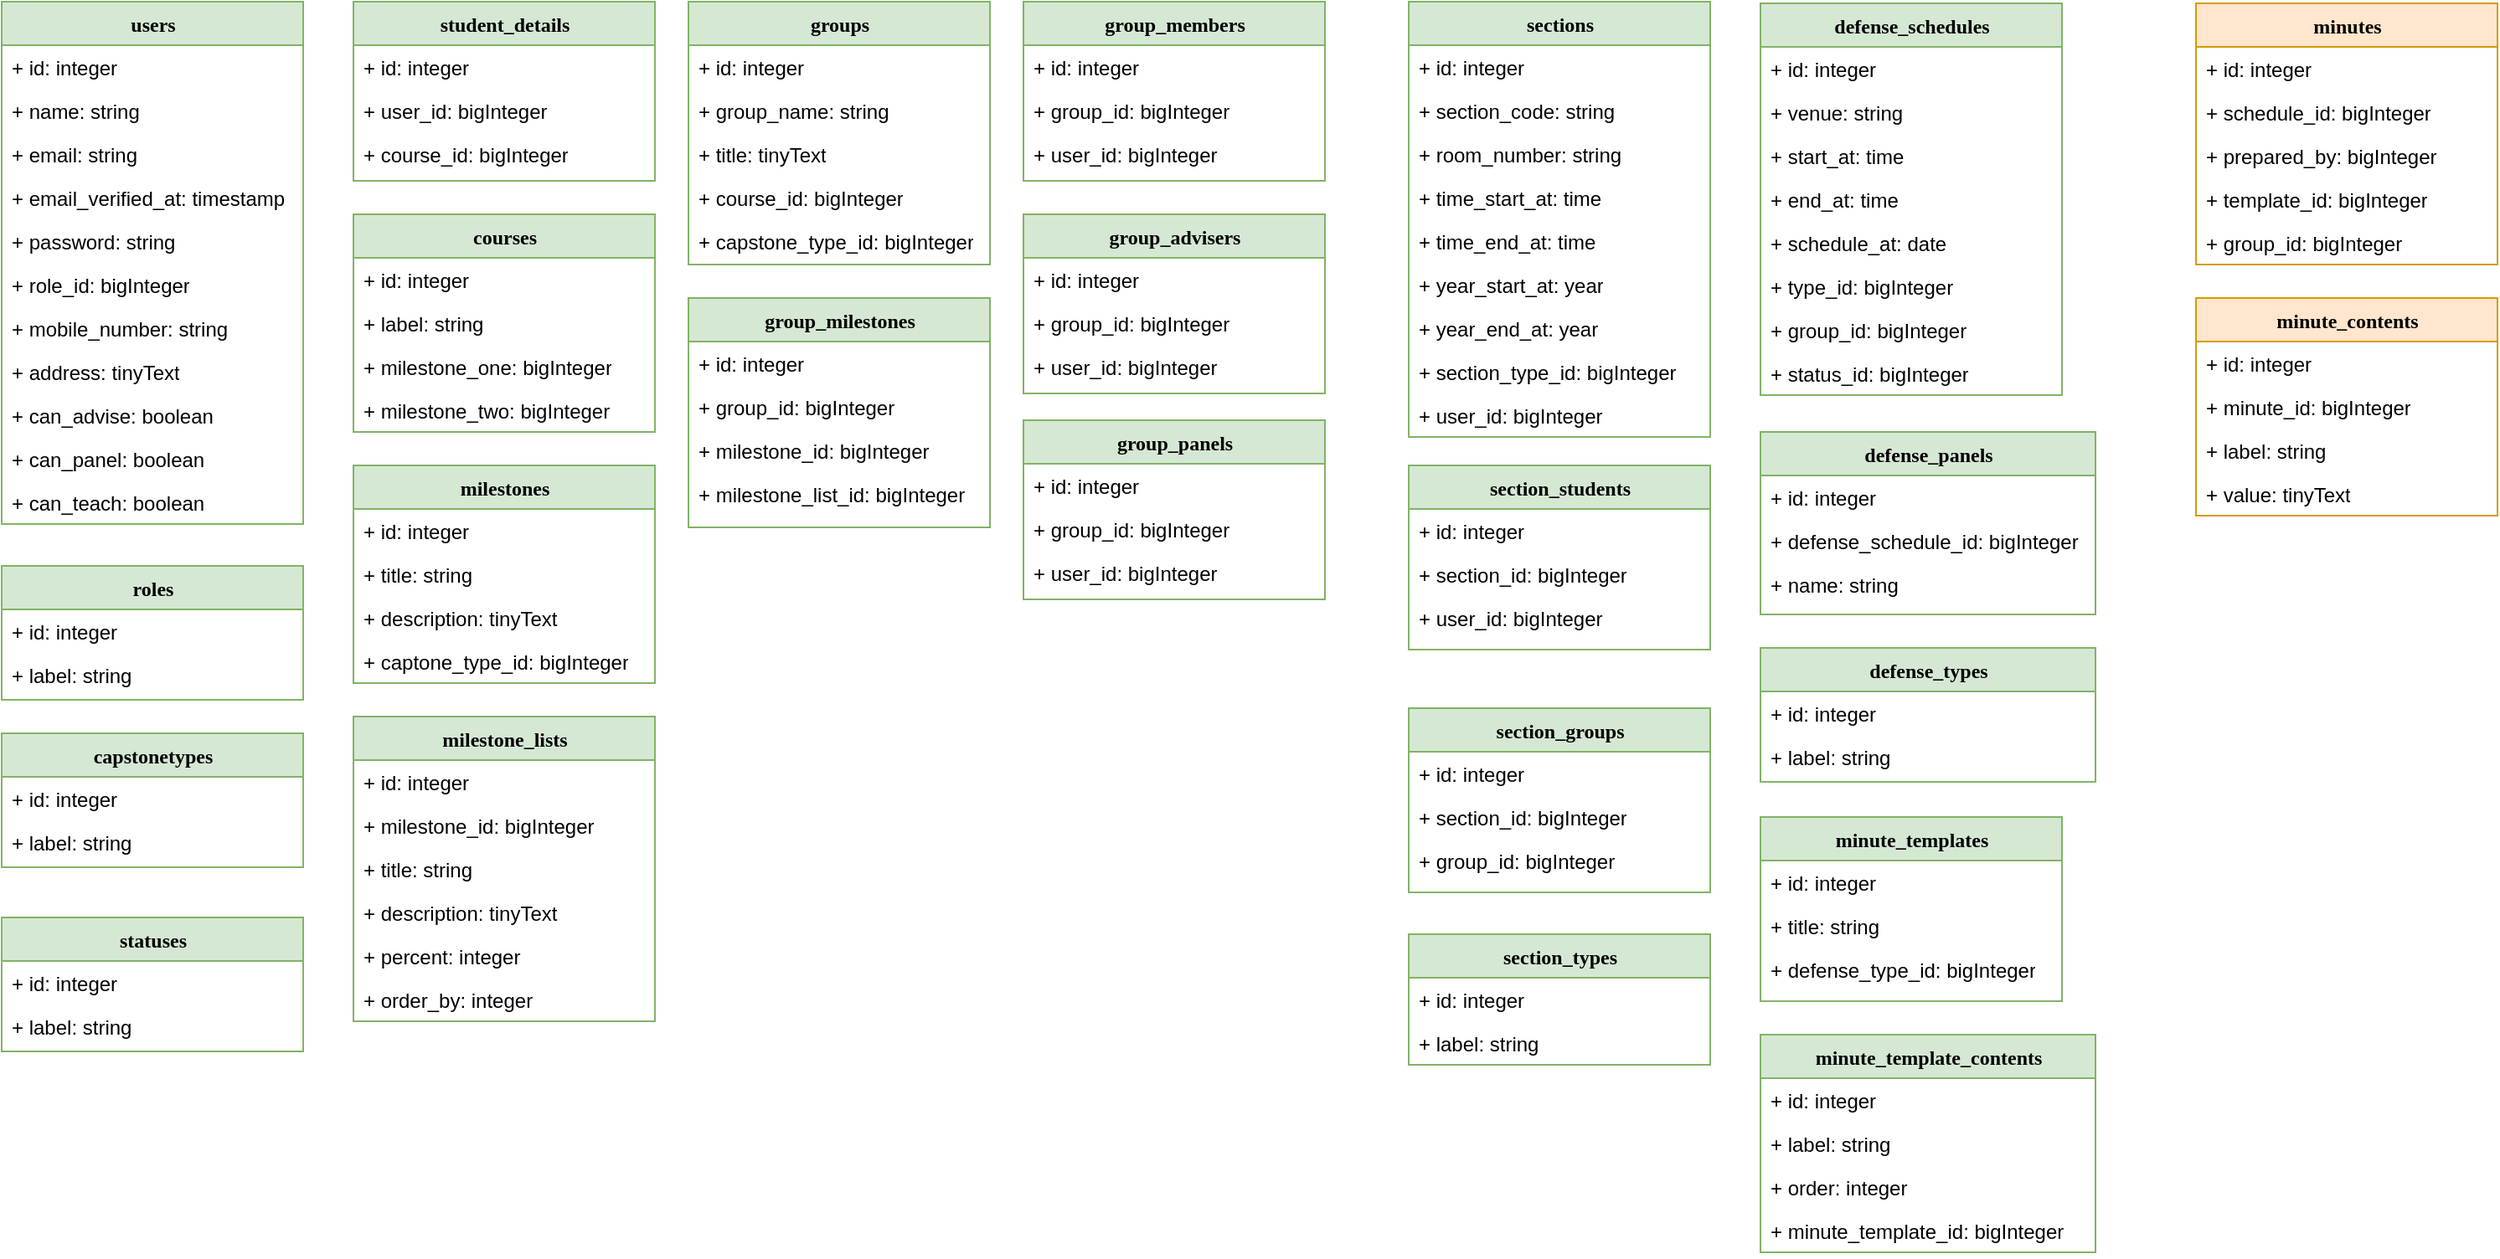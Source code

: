 <mxfile version="13.9.9" type="device"><diagram name="Page-1" id="9f46799a-70d6-7492-0946-bef42562c5a5"><mxGraphModel dx="443" dy="672" grid="1" gridSize="10" guides="1" tooltips="1" connect="1" arrows="1" fold="1" page="1" pageScale="1" pageWidth="1100" pageHeight="850" background="#ffffff" math="0" shadow="0"><root><mxCell id="0"/><mxCell id="1" parent="0"/><mxCell id="78961159f06e98e8-17" value="users" style="swimlane;html=1;fontStyle=1;align=center;verticalAlign=top;childLayout=stackLayout;horizontal=1;startSize=26;horizontalStack=0;resizeParent=1;resizeLast=0;collapsible=1;marginBottom=0;swimlaneFillColor=#ffffff;rounded=0;shadow=0;comic=0;labelBackgroundColor=none;strokeWidth=1;fillColor=#d5e8d4;fontFamily=Verdana;fontSize=12;strokeColor=#82b366;" parent="1" vertex="1"><mxGeometry x="110" y="83" width="180" height="312" as="geometry"/></mxCell><mxCell id="78961159f06e98e8-21" value="+ id: integer" style="text;html=1;strokeColor=none;fillColor=none;align=left;verticalAlign=top;spacingLeft=4;spacingRight=4;whiteSpace=wrap;overflow=hidden;rotatable=0;points=[[0,0.5],[1,0.5]];portConstraint=eastwest;" parent="78961159f06e98e8-17" vertex="1"><mxGeometry y="26" width="180" height="26" as="geometry"/></mxCell><mxCell id="78961159f06e98e8-23" value="+ name: string" style="text;html=1;strokeColor=none;fillColor=none;align=left;verticalAlign=top;spacingLeft=4;spacingRight=4;whiteSpace=wrap;overflow=hidden;rotatable=0;points=[[0,0.5],[1,0.5]];portConstraint=eastwest;" parent="78961159f06e98e8-17" vertex="1"><mxGeometry y="52" width="180" height="26" as="geometry"/></mxCell><mxCell id="78961159f06e98e8-25" value="+ email: string" style="text;html=1;strokeColor=none;fillColor=none;align=left;verticalAlign=top;spacingLeft=4;spacingRight=4;whiteSpace=wrap;overflow=hidden;rotatable=0;points=[[0,0.5],[1,0.5]];portConstraint=eastwest;" parent="78961159f06e98e8-17" vertex="1"><mxGeometry y="78" width="180" height="26" as="geometry"/></mxCell><mxCell id="78961159f06e98e8-26" value="+ email_verified_at: timestamp" style="text;html=1;strokeColor=none;fillColor=none;align=left;verticalAlign=top;spacingLeft=4;spacingRight=4;whiteSpace=wrap;overflow=hidden;rotatable=0;points=[[0,0.5],[1,0.5]];portConstraint=eastwest;" parent="78961159f06e98e8-17" vertex="1"><mxGeometry y="104" width="180" height="26" as="geometry"/></mxCell><mxCell id="78961159f06e98e8-24" value="+ password: string" style="text;html=1;strokeColor=none;fillColor=none;align=left;verticalAlign=top;spacingLeft=4;spacingRight=4;whiteSpace=wrap;overflow=hidden;rotatable=0;points=[[0,0.5],[1,0.5]];portConstraint=eastwest;" parent="78961159f06e98e8-17" vertex="1"><mxGeometry y="130" width="180" height="26" as="geometry"/></mxCell><mxCell id="rRoZWVBHgznnfZUeibbi-2" value="+ role_id: bigInteger" style="text;html=1;strokeColor=none;fillColor=none;align=left;verticalAlign=top;spacingLeft=4;spacingRight=4;whiteSpace=wrap;overflow=hidden;rotatable=0;points=[[0,0.5],[1,0.5]];portConstraint=eastwest;" parent="78961159f06e98e8-17" vertex="1"><mxGeometry y="156" width="180" height="26" as="geometry"/></mxCell><mxCell id="mozkdcKhJREuQSXOblhR-1" value="+ mobile_number: string" style="text;html=1;strokeColor=none;fillColor=none;align=left;verticalAlign=top;spacingLeft=4;spacingRight=4;whiteSpace=wrap;overflow=hidden;rotatable=0;points=[[0,0.5],[1,0.5]];portConstraint=eastwest;" parent="78961159f06e98e8-17" vertex="1"><mxGeometry y="182" width="180" height="26" as="geometry"/></mxCell><mxCell id="mozkdcKhJREuQSXOblhR-2" value="+ address: tinyText" style="text;html=1;strokeColor=none;fillColor=none;align=left;verticalAlign=top;spacingLeft=4;spacingRight=4;whiteSpace=wrap;overflow=hidden;rotatable=0;points=[[0,0.5],[1,0.5]];portConstraint=eastwest;" parent="78961159f06e98e8-17" vertex="1"><mxGeometry y="208" width="180" height="26" as="geometry"/></mxCell><mxCell id="q8hNRhsZHUiEDs7zpcBR-1" value="+ can_advise: boolean" style="text;html=1;strokeColor=none;fillColor=none;align=left;verticalAlign=top;spacingLeft=4;spacingRight=4;whiteSpace=wrap;overflow=hidden;rotatable=0;points=[[0,0.5],[1,0.5]];portConstraint=eastwest;" parent="78961159f06e98e8-17" vertex="1"><mxGeometry y="234" width="180" height="26" as="geometry"/></mxCell><mxCell id="q8hNRhsZHUiEDs7zpcBR-2" value="+ can_panel: boolean" style="text;html=1;strokeColor=none;fillColor=none;align=left;verticalAlign=top;spacingLeft=4;spacingRight=4;whiteSpace=wrap;overflow=hidden;rotatable=0;points=[[0,0.5],[1,0.5]];portConstraint=eastwest;" parent="78961159f06e98e8-17" vertex="1"><mxGeometry y="260" width="180" height="26" as="geometry"/></mxCell><mxCell id="q8hNRhsZHUiEDs7zpcBR-3" value="+ can_teach: boolean" style="text;html=1;strokeColor=none;fillColor=none;align=left;verticalAlign=top;spacingLeft=4;spacingRight=4;whiteSpace=wrap;overflow=hidden;rotatable=0;points=[[0,0.5],[1,0.5]];portConstraint=eastwest;" parent="78961159f06e98e8-17" vertex="1"><mxGeometry y="286" width="180" height="26" as="geometry"/></mxCell><mxCell id="rRoZWVBHgznnfZUeibbi-3" value="roles" style="swimlane;html=1;fontStyle=1;align=center;verticalAlign=top;childLayout=stackLayout;horizontal=1;startSize=26;horizontalStack=0;resizeParent=1;resizeLast=0;collapsible=1;marginBottom=0;swimlaneFillColor=#ffffff;rounded=0;shadow=0;comic=0;labelBackgroundColor=none;strokeWidth=1;fillColor=#d5e8d4;fontFamily=Verdana;fontSize=12;strokeColor=#82b366;" parent="1" vertex="1"><mxGeometry x="110" y="420" width="180" height="80" as="geometry"/></mxCell><mxCell id="rRoZWVBHgznnfZUeibbi-4" value="+ id: integer" style="text;html=1;strokeColor=none;fillColor=none;align=left;verticalAlign=top;spacingLeft=4;spacingRight=4;whiteSpace=wrap;overflow=hidden;rotatable=0;points=[[0,0.5],[1,0.5]];portConstraint=eastwest;" parent="rRoZWVBHgznnfZUeibbi-3" vertex="1"><mxGeometry y="26" width="180" height="26" as="geometry"/></mxCell><mxCell id="rRoZWVBHgznnfZUeibbi-5" value="+ label: string" style="text;html=1;strokeColor=none;fillColor=none;align=left;verticalAlign=top;spacingLeft=4;spacingRight=4;whiteSpace=wrap;overflow=hidden;rotatable=0;points=[[0,0.5],[1,0.5]];portConstraint=eastwest;" parent="rRoZWVBHgznnfZUeibbi-3" vertex="1"><mxGeometry y="52" width="180" height="26" as="geometry"/></mxCell><mxCell id="rRoZWVBHgznnfZUeibbi-10" value="student_details" style="swimlane;html=1;fontStyle=1;align=center;verticalAlign=top;childLayout=stackLayout;horizontal=1;startSize=26;horizontalStack=0;resizeParent=1;resizeLast=0;collapsible=1;marginBottom=0;swimlaneFillColor=#ffffff;rounded=0;shadow=0;comic=0;labelBackgroundColor=none;strokeWidth=1;fillColor=#d5e8d4;fontFamily=Verdana;fontSize=12;strokeColor=#82b366;" parent="1" vertex="1"><mxGeometry x="320" y="83" width="180" height="107" as="geometry"/></mxCell><mxCell id="rRoZWVBHgznnfZUeibbi-11" value="+ id: integer" style="text;html=1;strokeColor=none;fillColor=none;align=left;verticalAlign=top;spacingLeft=4;spacingRight=4;whiteSpace=wrap;overflow=hidden;rotatable=0;points=[[0,0.5],[1,0.5]];portConstraint=eastwest;" parent="rRoZWVBHgznnfZUeibbi-10" vertex="1"><mxGeometry y="26" width="180" height="26" as="geometry"/></mxCell><mxCell id="rRoZWVBHgznnfZUeibbi-12" value="+ user_id: bigInteger" style="text;html=1;strokeColor=none;fillColor=none;align=left;verticalAlign=top;spacingLeft=4;spacingRight=4;whiteSpace=wrap;overflow=hidden;rotatable=0;points=[[0,0.5],[1,0.5]];portConstraint=eastwest;" parent="rRoZWVBHgznnfZUeibbi-10" vertex="1"><mxGeometry y="52" width="180" height="26" as="geometry"/></mxCell><mxCell id="rRoZWVBHgznnfZUeibbi-13" value="+ course_id: bigInteger" style="text;html=1;strokeColor=none;fillColor=none;align=left;verticalAlign=top;spacingLeft=4;spacingRight=4;whiteSpace=wrap;overflow=hidden;rotatable=0;points=[[0,0.5],[1,0.5]];portConstraint=eastwest;" parent="rRoZWVBHgznnfZUeibbi-10" vertex="1"><mxGeometry y="78" width="180" height="26" as="geometry"/></mxCell><mxCell id="rRoZWVBHgznnfZUeibbi-31" value="courses" style="swimlane;html=1;fontStyle=1;align=center;verticalAlign=top;childLayout=stackLayout;horizontal=1;startSize=26;horizontalStack=0;resizeParent=1;resizeLast=0;collapsible=1;marginBottom=0;swimlaneFillColor=#ffffff;rounded=0;shadow=0;comic=0;labelBackgroundColor=none;strokeWidth=1;fillColor=#d5e8d4;fontFamily=Verdana;fontSize=12;strokeColor=#82b366;" parent="1" vertex="1"><mxGeometry x="320" y="210" width="180" height="130" as="geometry"/></mxCell><mxCell id="rRoZWVBHgznnfZUeibbi-32" value="+ id: integer" style="text;html=1;strokeColor=none;fillColor=none;align=left;verticalAlign=top;spacingLeft=4;spacingRight=4;whiteSpace=wrap;overflow=hidden;rotatable=0;points=[[0,0.5],[1,0.5]];portConstraint=eastwest;" parent="rRoZWVBHgznnfZUeibbi-31" vertex="1"><mxGeometry y="26" width="180" height="26" as="geometry"/></mxCell><mxCell id="rRoZWVBHgznnfZUeibbi-33" value="+ label: string" style="text;html=1;strokeColor=none;fillColor=none;align=left;verticalAlign=top;spacingLeft=4;spacingRight=4;whiteSpace=wrap;overflow=hidden;rotatable=0;points=[[0,0.5],[1,0.5]];portConstraint=eastwest;" parent="rRoZWVBHgznnfZUeibbi-31" vertex="1"><mxGeometry y="52" width="180" height="26" as="geometry"/></mxCell><mxCell id="rRoZWVBHgznnfZUeibbi-34" value="+ milestone_one: bigInteger" style="text;html=1;strokeColor=none;fillColor=none;align=left;verticalAlign=top;spacingLeft=4;spacingRight=4;whiteSpace=wrap;overflow=hidden;rotatable=0;points=[[0,0.5],[1,0.5]];portConstraint=eastwest;" parent="rRoZWVBHgznnfZUeibbi-31" vertex="1"><mxGeometry y="78" width="180" height="26" as="geometry"/></mxCell><mxCell id="mozkdcKhJREuQSXOblhR-17" value="+ milestone_two: bigInteger" style="text;html=1;strokeColor=none;fillColor=none;align=left;verticalAlign=top;spacingLeft=4;spacingRight=4;whiteSpace=wrap;overflow=hidden;rotatable=0;points=[[0,0.5],[1,0.5]];portConstraint=eastwest;" parent="rRoZWVBHgznnfZUeibbi-31" vertex="1"><mxGeometry y="104" width="180" height="26" as="geometry"/></mxCell><mxCell id="rRoZWVBHgznnfZUeibbi-35" value="milestones" style="swimlane;html=1;fontStyle=1;align=center;verticalAlign=top;childLayout=stackLayout;horizontal=1;startSize=26;horizontalStack=0;resizeParent=1;resizeLast=0;collapsible=1;marginBottom=0;swimlaneFillColor=#ffffff;rounded=0;shadow=0;comic=0;labelBackgroundColor=none;strokeWidth=1;fillColor=#d5e8d4;fontFamily=Verdana;fontSize=12;strokeColor=#82b366;" parent="1" vertex="1"><mxGeometry x="320" y="360" width="180" height="130" as="geometry"/></mxCell><mxCell id="rRoZWVBHgznnfZUeibbi-36" value="+ id: integer" style="text;html=1;strokeColor=none;fillColor=none;align=left;verticalAlign=top;spacingLeft=4;spacingRight=4;whiteSpace=wrap;overflow=hidden;rotatable=0;points=[[0,0.5],[1,0.5]];portConstraint=eastwest;" parent="rRoZWVBHgznnfZUeibbi-35" vertex="1"><mxGeometry y="26" width="180" height="26" as="geometry"/></mxCell><mxCell id="rRoZWVBHgznnfZUeibbi-37" value="+ title: string" style="text;html=1;strokeColor=none;fillColor=none;align=left;verticalAlign=top;spacingLeft=4;spacingRight=4;whiteSpace=wrap;overflow=hidden;rotatable=0;points=[[0,0.5],[1,0.5]];portConstraint=eastwest;" parent="rRoZWVBHgznnfZUeibbi-35" vertex="1"><mxGeometry y="52" width="180" height="26" as="geometry"/></mxCell><mxCell id="rRoZWVBHgznnfZUeibbi-38" value="+ description: tinyText" style="text;html=1;strokeColor=none;fillColor=none;align=left;verticalAlign=top;spacingLeft=4;spacingRight=4;whiteSpace=wrap;overflow=hidden;rotatable=0;points=[[0,0.5],[1,0.5]];portConstraint=eastwest;" parent="rRoZWVBHgznnfZUeibbi-35" vertex="1"><mxGeometry y="78" width="180" height="26" as="geometry"/></mxCell><mxCell id="mozkdcKhJREuQSXOblhR-18" value="+ captone_type_id: bigInteger" style="text;html=1;strokeColor=none;fillColor=none;align=left;verticalAlign=top;spacingLeft=4;spacingRight=4;whiteSpace=wrap;overflow=hidden;rotatable=0;points=[[0,0.5],[1,0.5]];portConstraint=eastwest;" parent="rRoZWVBHgznnfZUeibbi-35" vertex="1"><mxGeometry y="104" width="180" height="26" as="geometry"/></mxCell><mxCell id="mozkdcKhJREuQSXOblhR-4" value="milestone_lists" style="swimlane;html=1;fontStyle=1;align=center;verticalAlign=top;childLayout=stackLayout;horizontal=1;startSize=26;horizontalStack=0;resizeParent=1;resizeLast=0;collapsible=1;marginBottom=0;swimlaneFillColor=#ffffff;rounded=0;shadow=0;comic=0;labelBackgroundColor=none;strokeWidth=1;fillColor=#d5e8d4;fontFamily=Verdana;fontSize=12;strokeColor=#82b366;" parent="1" vertex="1"><mxGeometry x="320" y="510" width="180" height="182" as="geometry"/></mxCell><mxCell id="mozkdcKhJREuQSXOblhR-5" value="+ id: integer" style="text;html=1;strokeColor=none;fillColor=none;align=left;verticalAlign=top;spacingLeft=4;spacingRight=4;whiteSpace=wrap;overflow=hidden;rotatable=0;points=[[0,0.5],[1,0.5]];portConstraint=eastwest;" parent="mozkdcKhJREuQSXOblhR-4" vertex="1"><mxGeometry y="26" width="180" height="26" as="geometry"/></mxCell><mxCell id="mozkdcKhJREuQSXOblhR-6" value="+ milestone_id: bigInteger" style="text;html=1;strokeColor=none;fillColor=none;align=left;verticalAlign=top;spacingLeft=4;spacingRight=4;whiteSpace=wrap;overflow=hidden;rotatable=0;points=[[0,0.5],[1,0.5]];portConstraint=eastwest;" parent="mozkdcKhJREuQSXOblhR-4" vertex="1"><mxGeometry y="52" width="180" height="26" as="geometry"/></mxCell><mxCell id="mozkdcKhJREuQSXOblhR-7" value="+ title: string" style="text;html=1;strokeColor=none;fillColor=none;align=left;verticalAlign=top;spacingLeft=4;spacingRight=4;whiteSpace=wrap;overflow=hidden;rotatable=0;points=[[0,0.5],[1,0.5]];portConstraint=eastwest;" parent="mozkdcKhJREuQSXOblhR-4" vertex="1"><mxGeometry y="78" width="180" height="26" as="geometry"/></mxCell><mxCell id="mozkdcKhJREuQSXOblhR-8" value="+ description: tinyText" style="text;html=1;strokeColor=none;fillColor=none;align=left;verticalAlign=top;spacingLeft=4;spacingRight=4;whiteSpace=wrap;overflow=hidden;rotatable=0;points=[[0,0.5],[1,0.5]];portConstraint=eastwest;" parent="mozkdcKhJREuQSXOblhR-4" vertex="1"><mxGeometry y="104" width="180" height="26" as="geometry"/></mxCell><mxCell id="mozkdcKhJREuQSXOblhR-9" value="+ percent: integer" style="text;html=1;strokeColor=none;fillColor=none;align=left;verticalAlign=top;spacingLeft=4;spacingRight=4;whiteSpace=wrap;overflow=hidden;rotatable=0;points=[[0,0.5],[1,0.5]];portConstraint=eastwest;" parent="mozkdcKhJREuQSXOblhR-4" vertex="1"><mxGeometry y="130" width="180" height="26" as="geometry"/></mxCell><mxCell id="ksWaV73kBurp79Q44kis-1" value="+ order_by: integer" style="text;html=1;strokeColor=none;fillColor=none;align=left;verticalAlign=top;spacingLeft=4;spacingRight=4;whiteSpace=wrap;overflow=hidden;rotatable=0;points=[[0,0.5],[1,0.5]];portConstraint=eastwest;" parent="mozkdcKhJREuQSXOblhR-4" vertex="1"><mxGeometry y="156" width="180" height="26" as="geometry"/></mxCell><mxCell id="mozkdcKhJREuQSXOblhR-10" value="groups" style="swimlane;html=1;fontStyle=1;align=center;verticalAlign=top;childLayout=stackLayout;horizontal=1;startSize=26;horizontalStack=0;resizeParent=1;resizeLast=0;collapsible=1;marginBottom=0;swimlaneFillColor=#ffffff;rounded=0;shadow=0;comic=0;labelBackgroundColor=none;strokeWidth=1;fillColor=#d5e8d4;fontFamily=Verdana;fontSize=12;strokeColor=#82b366;" parent="1" vertex="1"><mxGeometry x="520" y="83" width="180" height="157" as="geometry"/></mxCell><mxCell id="mozkdcKhJREuQSXOblhR-11" value="+ id: integer" style="text;html=1;strokeColor=none;fillColor=none;align=left;verticalAlign=top;spacingLeft=4;spacingRight=4;whiteSpace=wrap;overflow=hidden;rotatable=0;points=[[0,0.5],[1,0.5]];portConstraint=eastwest;" parent="mozkdcKhJREuQSXOblhR-10" vertex="1"><mxGeometry y="26" width="180" height="26" as="geometry"/></mxCell><mxCell id="mozkdcKhJREuQSXOblhR-12" value="+ group_name: string" style="text;html=1;strokeColor=none;fillColor=none;align=left;verticalAlign=top;spacingLeft=4;spacingRight=4;whiteSpace=wrap;overflow=hidden;rotatable=0;points=[[0,0.5],[1,0.5]];portConstraint=eastwest;" parent="mozkdcKhJREuQSXOblhR-10" vertex="1"><mxGeometry y="52" width="180" height="26" as="geometry"/></mxCell><mxCell id="mozkdcKhJREuQSXOblhR-13" value="+ title: tinyText" style="text;html=1;strokeColor=none;fillColor=none;align=left;verticalAlign=top;spacingLeft=4;spacingRight=4;whiteSpace=wrap;overflow=hidden;rotatable=0;points=[[0,0.5],[1,0.5]];portConstraint=eastwest;" parent="mozkdcKhJREuQSXOblhR-10" vertex="1"><mxGeometry y="78" width="180" height="26" as="geometry"/></mxCell><mxCell id="mozkdcKhJREuQSXOblhR-14" value="+ course_id: bigInteger" style="text;html=1;strokeColor=none;fillColor=none;align=left;verticalAlign=top;spacingLeft=4;spacingRight=4;whiteSpace=wrap;overflow=hidden;rotatable=0;points=[[0,0.5],[1,0.5]];portConstraint=eastwest;" parent="mozkdcKhJREuQSXOblhR-10" vertex="1"><mxGeometry y="104" width="180" height="26" as="geometry"/></mxCell><mxCell id="mozkdcKhJREuQSXOblhR-15" value="+ capstone_type_id: bigInteger" style="text;html=1;strokeColor=none;fillColor=none;align=left;verticalAlign=top;spacingLeft=4;spacingRight=4;whiteSpace=wrap;overflow=hidden;rotatable=0;points=[[0,0.5],[1,0.5]];portConstraint=eastwest;" parent="mozkdcKhJREuQSXOblhR-10" vertex="1"><mxGeometry y="130" width="180" height="26" as="geometry"/></mxCell><mxCell id="mozkdcKhJREuQSXOblhR-19" value="capstonetypes" style="swimlane;html=1;fontStyle=1;align=center;verticalAlign=top;childLayout=stackLayout;horizontal=1;startSize=26;horizontalStack=0;resizeParent=1;resizeLast=0;collapsible=1;marginBottom=0;swimlaneFillColor=#ffffff;rounded=0;shadow=0;comic=0;labelBackgroundColor=none;strokeWidth=1;fillColor=#d5e8d4;fontFamily=Verdana;fontSize=12;strokeColor=#82b366;" parent="1" vertex="1"><mxGeometry x="110" y="520" width="180" height="80" as="geometry"/></mxCell><mxCell id="mozkdcKhJREuQSXOblhR-20" value="+ id: integer" style="text;html=1;strokeColor=none;fillColor=none;align=left;verticalAlign=top;spacingLeft=4;spacingRight=4;whiteSpace=wrap;overflow=hidden;rotatable=0;points=[[0,0.5],[1,0.5]];portConstraint=eastwest;" parent="mozkdcKhJREuQSXOblhR-19" vertex="1"><mxGeometry y="26" width="180" height="26" as="geometry"/></mxCell><mxCell id="mozkdcKhJREuQSXOblhR-21" value="+ label: string" style="text;html=1;strokeColor=none;fillColor=none;align=left;verticalAlign=top;spacingLeft=4;spacingRight=4;whiteSpace=wrap;overflow=hidden;rotatable=0;points=[[0,0.5],[1,0.5]];portConstraint=eastwest;" parent="mozkdcKhJREuQSXOblhR-19" vertex="1"><mxGeometry y="52" width="180" height="26" as="geometry"/></mxCell><mxCell id="mozkdcKhJREuQSXOblhR-24" value="group_milestones" style="swimlane;html=1;fontStyle=1;align=center;verticalAlign=top;childLayout=stackLayout;horizontal=1;startSize=26;horizontalStack=0;resizeParent=1;resizeLast=0;collapsible=1;marginBottom=0;swimlaneFillColor=#ffffff;rounded=0;shadow=0;comic=0;labelBackgroundColor=none;strokeWidth=1;fillColor=#d5e8d4;fontFamily=Verdana;fontSize=12;strokeColor=#82b366;" parent="1" vertex="1"><mxGeometry x="520" y="260" width="180" height="137" as="geometry"/></mxCell><mxCell id="mozkdcKhJREuQSXOblhR-25" value="+ id: integer" style="text;html=1;strokeColor=none;fillColor=none;align=left;verticalAlign=top;spacingLeft=4;spacingRight=4;whiteSpace=wrap;overflow=hidden;rotatable=0;points=[[0,0.5],[1,0.5]];portConstraint=eastwest;" parent="mozkdcKhJREuQSXOblhR-24" vertex="1"><mxGeometry y="26" width="180" height="26" as="geometry"/></mxCell><mxCell id="mozkdcKhJREuQSXOblhR-26" value="+ group_id: bigInteger" style="text;html=1;strokeColor=none;fillColor=none;align=left;verticalAlign=top;spacingLeft=4;spacingRight=4;whiteSpace=wrap;overflow=hidden;rotatable=0;points=[[0,0.5],[1,0.5]];portConstraint=eastwest;" parent="mozkdcKhJREuQSXOblhR-24" vertex="1"><mxGeometry y="52" width="180" height="26" as="geometry"/></mxCell><mxCell id="mozkdcKhJREuQSXOblhR-27" value="+ milestone_id: bigInteger" style="text;html=1;strokeColor=none;fillColor=none;align=left;verticalAlign=top;spacingLeft=4;spacingRight=4;whiteSpace=wrap;overflow=hidden;rotatable=0;points=[[0,0.5],[1,0.5]];portConstraint=eastwest;" parent="mozkdcKhJREuQSXOblhR-24" vertex="1"><mxGeometry y="78" width="180" height="26" as="geometry"/></mxCell><mxCell id="mozkdcKhJREuQSXOblhR-28" value="+ milestone_list_id: bigInteger" style="text;html=1;strokeColor=none;fillColor=none;align=left;verticalAlign=top;spacingLeft=4;spacingRight=4;whiteSpace=wrap;overflow=hidden;rotatable=0;points=[[0,0.5],[1,0.5]];portConstraint=eastwest;" parent="mozkdcKhJREuQSXOblhR-24" vertex="1"><mxGeometry y="104" width="180" height="26" as="geometry"/></mxCell><mxCell id="mozkdcKhJREuQSXOblhR-30" value="group_members" style="swimlane;html=1;fontStyle=1;align=center;verticalAlign=top;childLayout=stackLayout;horizontal=1;startSize=26;horizontalStack=0;resizeParent=1;resizeLast=0;collapsible=1;marginBottom=0;swimlaneFillColor=#ffffff;rounded=0;shadow=0;comic=0;labelBackgroundColor=none;strokeWidth=1;fillColor=#d5e8d4;fontFamily=Verdana;fontSize=12;strokeColor=#82b366;" parent="1" vertex="1"><mxGeometry x="720" y="83" width="180" height="107" as="geometry"/></mxCell><mxCell id="mozkdcKhJREuQSXOblhR-31" value="+ id: integer" style="text;html=1;strokeColor=none;fillColor=none;align=left;verticalAlign=top;spacingLeft=4;spacingRight=4;whiteSpace=wrap;overflow=hidden;rotatable=0;points=[[0,0.5],[1,0.5]];portConstraint=eastwest;" parent="mozkdcKhJREuQSXOblhR-30" vertex="1"><mxGeometry y="26" width="180" height="26" as="geometry"/></mxCell><mxCell id="mozkdcKhJREuQSXOblhR-32" value="+ group_id: bigInteger" style="text;html=1;strokeColor=none;fillColor=none;align=left;verticalAlign=top;spacingLeft=4;spacingRight=4;whiteSpace=wrap;overflow=hidden;rotatable=0;points=[[0,0.5],[1,0.5]];portConstraint=eastwest;" parent="mozkdcKhJREuQSXOblhR-30" vertex="1"><mxGeometry y="52" width="180" height="26" as="geometry"/></mxCell><mxCell id="mozkdcKhJREuQSXOblhR-33" value="+ user_id: bigInteger" style="text;html=1;strokeColor=none;fillColor=none;align=left;verticalAlign=top;spacingLeft=4;spacingRight=4;whiteSpace=wrap;overflow=hidden;rotatable=0;points=[[0,0.5],[1,0.5]];portConstraint=eastwest;" parent="mozkdcKhJREuQSXOblhR-30" vertex="1"><mxGeometry y="78" width="180" height="26" as="geometry"/></mxCell><mxCell id="mozkdcKhJREuQSXOblhR-36" value="group_advisers" style="swimlane;html=1;fontStyle=1;align=center;verticalAlign=top;childLayout=stackLayout;horizontal=1;startSize=26;horizontalStack=0;resizeParent=1;resizeLast=0;collapsible=1;marginBottom=0;swimlaneFillColor=#ffffff;rounded=0;shadow=0;comic=0;labelBackgroundColor=none;strokeWidth=1;fillColor=#d5e8d4;fontFamily=Verdana;fontSize=12;strokeColor=#82b366;" parent="1" vertex="1"><mxGeometry x="720" y="210" width="180" height="107" as="geometry"/></mxCell><mxCell id="mozkdcKhJREuQSXOblhR-37" value="+ id: integer" style="text;html=1;strokeColor=none;fillColor=none;align=left;verticalAlign=top;spacingLeft=4;spacingRight=4;whiteSpace=wrap;overflow=hidden;rotatable=0;points=[[0,0.5],[1,0.5]];portConstraint=eastwest;" parent="mozkdcKhJREuQSXOblhR-36" vertex="1"><mxGeometry y="26" width="180" height="26" as="geometry"/></mxCell><mxCell id="mozkdcKhJREuQSXOblhR-38" value="+ group_id: bigInteger" style="text;html=1;strokeColor=none;fillColor=none;align=left;verticalAlign=top;spacingLeft=4;spacingRight=4;whiteSpace=wrap;overflow=hidden;rotatable=0;points=[[0,0.5],[1,0.5]];portConstraint=eastwest;" parent="mozkdcKhJREuQSXOblhR-36" vertex="1"><mxGeometry y="52" width="180" height="26" as="geometry"/></mxCell><mxCell id="mozkdcKhJREuQSXOblhR-39" value="+ user_id: bigInteger" style="text;html=1;strokeColor=none;fillColor=none;align=left;verticalAlign=top;spacingLeft=4;spacingRight=4;whiteSpace=wrap;overflow=hidden;rotatable=0;points=[[0,0.5],[1,0.5]];portConstraint=eastwest;" parent="mozkdcKhJREuQSXOblhR-36" vertex="1"><mxGeometry y="78" width="180" height="26" as="geometry"/></mxCell><mxCell id="mozkdcKhJREuQSXOblhR-40" value="group_panels" style="swimlane;html=1;fontStyle=1;align=center;verticalAlign=top;childLayout=stackLayout;horizontal=1;startSize=26;horizontalStack=0;resizeParent=1;resizeLast=0;collapsible=1;marginBottom=0;swimlaneFillColor=#ffffff;rounded=0;shadow=0;comic=0;labelBackgroundColor=none;strokeWidth=1;fillColor=#d5e8d4;fontFamily=Verdana;fontSize=12;strokeColor=#82b366;" parent="1" vertex="1"><mxGeometry x="720" y="333" width="180" height="107" as="geometry"/></mxCell><mxCell id="mozkdcKhJREuQSXOblhR-41" value="+ id: integer" style="text;html=1;strokeColor=none;fillColor=none;align=left;verticalAlign=top;spacingLeft=4;spacingRight=4;whiteSpace=wrap;overflow=hidden;rotatable=0;points=[[0,0.5],[1,0.5]];portConstraint=eastwest;" parent="mozkdcKhJREuQSXOblhR-40" vertex="1"><mxGeometry y="26" width="180" height="26" as="geometry"/></mxCell><mxCell id="mozkdcKhJREuQSXOblhR-42" value="+ group_id: bigInteger" style="text;html=1;strokeColor=none;fillColor=none;align=left;verticalAlign=top;spacingLeft=4;spacingRight=4;whiteSpace=wrap;overflow=hidden;rotatable=0;points=[[0,0.5],[1,0.5]];portConstraint=eastwest;" parent="mozkdcKhJREuQSXOblhR-40" vertex="1"><mxGeometry y="52" width="180" height="26" as="geometry"/></mxCell><mxCell id="mozkdcKhJREuQSXOblhR-43" value="+ user_id: bigInteger" style="text;html=1;strokeColor=none;fillColor=none;align=left;verticalAlign=top;spacingLeft=4;spacingRight=4;whiteSpace=wrap;overflow=hidden;rotatable=0;points=[[0,0.5],[1,0.5]];portConstraint=eastwest;" parent="mozkdcKhJREuQSXOblhR-40" vertex="1"><mxGeometry y="78" width="180" height="26" as="geometry"/></mxCell><mxCell id="ksWaV73kBurp79Q44kis-2" value="statuses" style="swimlane;html=1;fontStyle=1;align=center;verticalAlign=top;childLayout=stackLayout;horizontal=1;startSize=26;horizontalStack=0;resizeParent=1;resizeLast=0;collapsible=1;marginBottom=0;swimlaneFillColor=#ffffff;rounded=0;shadow=0;comic=0;labelBackgroundColor=none;strokeWidth=1;fillColor=#d5e8d4;fontFamily=Verdana;fontSize=12;strokeColor=#82b366;" parent="1" vertex="1"><mxGeometry x="110" y="630" width="180" height="80" as="geometry"/></mxCell><mxCell id="ksWaV73kBurp79Q44kis-3" value="+ id: integer" style="text;html=1;strokeColor=none;fillColor=none;align=left;verticalAlign=top;spacingLeft=4;spacingRight=4;whiteSpace=wrap;overflow=hidden;rotatable=0;points=[[0,0.5],[1,0.5]];portConstraint=eastwest;" parent="ksWaV73kBurp79Q44kis-2" vertex="1"><mxGeometry y="26" width="180" height="26" as="geometry"/></mxCell><mxCell id="ksWaV73kBurp79Q44kis-4" value="+ label: string" style="text;html=1;strokeColor=none;fillColor=none;align=left;verticalAlign=top;spacingLeft=4;spacingRight=4;whiteSpace=wrap;overflow=hidden;rotatable=0;points=[[0,0.5],[1,0.5]];portConstraint=eastwest;" parent="ksWaV73kBurp79Q44kis-2" vertex="1"><mxGeometry y="52" width="180" height="26" as="geometry"/></mxCell><mxCell id="q8hNRhsZHUiEDs7zpcBR-4" value="sections" style="swimlane;html=1;fontStyle=1;align=center;verticalAlign=top;childLayout=stackLayout;horizontal=1;startSize=26;horizontalStack=0;resizeParent=1;resizeLast=0;collapsible=1;marginBottom=0;swimlaneFillColor=#ffffff;rounded=0;shadow=0;comic=0;labelBackgroundColor=none;strokeWidth=1;fillColor=#d5e8d4;fontFamily=Verdana;fontSize=12;strokeColor=#82b366;" parent="1" vertex="1"><mxGeometry x="950" y="83" width="180" height="260" as="geometry"/></mxCell><mxCell id="q8hNRhsZHUiEDs7zpcBR-5" value="+ id: integer" style="text;html=1;strokeColor=none;fillColor=none;align=left;verticalAlign=top;spacingLeft=4;spacingRight=4;whiteSpace=wrap;overflow=hidden;rotatable=0;points=[[0,0.5],[1,0.5]];portConstraint=eastwest;" parent="q8hNRhsZHUiEDs7zpcBR-4" vertex="1"><mxGeometry y="26" width="180" height="26" as="geometry"/></mxCell><mxCell id="q8hNRhsZHUiEDs7zpcBR-6" value="+ section_code: string" style="text;html=1;strokeColor=none;fillColor=none;align=left;verticalAlign=top;spacingLeft=4;spacingRight=4;whiteSpace=wrap;overflow=hidden;rotatable=0;points=[[0,0.5],[1,0.5]];portConstraint=eastwest;" parent="q8hNRhsZHUiEDs7zpcBR-4" vertex="1"><mxGeometry y="52" width="180" height="26" as="geometry"/></mxCell><mxCell id="q8hNRhsZHUiEDs7zpcBR-7" value="+ room_number: string" style="text;html=1;strokeColor=none;fillColor=none;align=left;verticalAlign=top;spacingLeft=4;spacingRight=4;whiteSpace=wrap;overflow=hidden;rotatable=0;points=[[0,0.5],[1,0.5]];portConstraint=eastwest;" parent="q8hNRhsZHUiEDs7zpcBR-4" vertex="1"><mxGeometry y="78" width="180" height="26" as="geometry"/></mxCell><mxCell id="q8hNRhsZHUiEDs7zpcBR-8" value="+ time_start_at: time" style="text;html=1;strokeColor=none;fillColor=none;align=left;verticalAlign=top;spacingLeft=4;spacingRight=4;whiteSpace=wrap;overflow=hidden;rotatable=0;points=[[0,0.5],[1,0.5]];portConstraint=eastwest;" parent="q8hNRhsZHUiEDs7zpcBR-4" vertex="1"><mxGeometry y="104" width="180" height="26" as="geometry"/></mxCell><mxCell id="q8hNRhsZHUiEDs7zpcBR-9" value="+ time_end_at: time" style="text;html=1;strokeColor=none;fillColor=none;align=left;verticalAlign=top;spacingLeft=4;spacingRight=4;whiteSpace=wrap;overflow=hidden;rotatable=0;points=[[0,0.5],[1,0.5]];portConstraint=eastwest;" parent="q8hNRhsZHUiEDs7zpcBR-4" vertex="1"><mxGeometry y="130" width="180" height="26" as="geometry"/></mxCell><mxCell id="q8hNRhsZHUiEDs7zpcBR-10" value="+ year_start_at: year" style="text;html=1;strokeColor=none;fillColor=none;align=left;verticalAlign=top;spacingLeft=4;spacingRight=4;whiteSpace=wrap;overflow=hidden;rotatable=0;points=[[0,0.5],[1,0.5]];portConstraint=eastwest;" parent="q8hNRhsZHUiEDs7zpcBR-4" vertex="1"><mxGeometry y="156" width="180" height="26" as="geometry"/></mxCell><mxCell id="q8hNRhsZHUiEDs7zpcBR-11" value="+ year_end_at: year" style="text;html=1;strokeColor=none;fillColor=none;align=left;verticalAlign=top;spacingLeft=4;spacingRight=4;whiteSpace=wrap;overflow=hidden;rotatable=0;points=[[0,0.5],[1,0.5]];portConstraint=eastwest;" parent="q8hNRhsZHUiEDs7zpcBR-4" vertex="1"><mxGeometry y="182" width="180" height="26" as="geometry"/></mxCell><mxCell id="q8hNRhsZHUiEDs7zpcBR-12" value="+ section_type_id: bigInteger" style="text;html=1;strokeColor=none;fillColor=none;align=left;verticalAlign=top;spacingLeft=4;spacingRight=4;whiteSpace=wrap;overflow=hidden;rotatable=0;points=[[0,0.5],[1,0.5]];portConstraint=eastwest;" parent="q8hNRhsZHUiEDs7zpcBR-4" vertex="1"><mxGeometry y="208" width="180" height="26" as="geometry"/></mxCell><mxCell id="K2q83SiI-FR42x0I9BNz-1" value="+ user_id: bigInteger" style="text;html=1;strokeColor=none;fillColor=none;align=left;verticalAlign=top;spacingLeft=4;spacingRight=4;whiteSpace=wrap;overflow=hidden;rotatable=0;points=[[0,0.5],[1,0.5]];portConstraint=eastwest;" parent="q8hNRhsZHUiEDs7zpcBR-4" vertex="1"><mxGeometry y="234" width="180" height="26" as="geometry"/></mxCell><mxCell id="OZnRuuUTT9wXXlOTVLxC-1" value="section_students" style="swimlane;html=1;fontStyle=1;align=center;verticalAlign=top;childLayout=stackLayout;horizontal=1;startSize=26;horizontalStack=0;resizeParent=1;resizeLast=0;collapsible=1;marginBottom=0;swimlaneFillColor=#ffffff;rounded=0;shadow=0;comic=0;labelBackgroundColor=none;strokeWidth=1;fillColor=#d5e8d4;fontFamily=Verdana;fontSize=12;strokeColor=#82b366;" parent="1" vertex="1"><mxGeometry x="950" y="360" width="180" height="110" as="geometry"/></mxCell><mxCell id="OZnRuuUTT9wXXlOTVLxC-2" value="+ id: integer" style="text;html=1;strokeColor=none;fillColor=none;align=left;verticalAlign=top;spacingLeft=4;spacingRight=4;whiteSpace=wrap;overflow=hidden;rotatable=0;points=[[0,0.5],[1,0.5]];portConstraint=eastwest;" parent="OZnRuuUTT9wXXlOTVLxC-1" vertex="1"><mxGeometry y="26" width="180" height="26" as="geometry"/></mxCell><mxCell id="OZnRuuUTT9wXXlOTVLxC-3" value="+ section_id: bigInteger" style="text;html=1;strokeColor=none;fillColor=none;align=left;verticalAlign=top;spacingLeft=4;spacingRight=4;whiteSpace=wrap;overflow=hidden;rotatable=0;points=[[0,0.5],[1,0.5]];portConstraint=eastwest;" parent="OZnRuuUTT9wXXlOTVLxC-1" vertex="1"><mxGeometry y="52" width="180" height="26" as="geometry"/></mxCell><mxCell id="OZnRuuUTT9wXXlOTVLxC-4" value="+ user_id: bigInteger" style="text;html=1;strokeColor=none;fillColor=none;align=left;verticalAlign=top;spacingLeft=4;spacingRight=4;whiteSpace=wrap;overflow=hidden;rotatable=0;points=[[0,0.5],[1,0.5]];portConstraint=eastwest;" parent="OZnRuuUTT9wXXlOTVLxC-1" vertex="1"><mxGeometry y="78" width="180" height="26" as="geometry"/></mxCell><mxCell id="OZnRuuUTT9wXXlOTVLxC-10" value="section_groups" style="swimlane;html=1;fontStyle=1;align=center;verticalAlign=top;childLayout=stackLayout;horizontal=1;startSize=26;horizontalStack=0;resizeParent=1;resizeLast=0;collapsible=1;marginBottom=0;swimlaneFillColor=#ffffff;rounded=0;shadow=0;comic=0;labelBackgroundColor=none;strokeWidth=1;fillColor=#d5e8d4;fontFamily=Verdana;fontSize=12;strokeColor=#82b366;" parent="1" vertex="1"><mxGeometry x="950" y="505" width="180" height="110" as="geometry"/></mxCell><mxCell id="OZnRuuUTT9wXXlOTVLxC-11" value="+ id: integer" style="text;html=1;strokeColor=none;fillColor=none;align=left;verticalAlign=top;spacingLeft=4;spacingRight=4;whiteSpace=wrap;overflow=hidden;rotatable=0;points=[[0,0.5],[1,0.5]];portConstraint=eastwest;" parent="OZnRuuUTT9wXXlOTVLxC-10" vertex="1"><mxGeometry y="26" width="180" height="26" as="geometry"/></mxCell><mxCell id="OZnRuuUTT9wXXlOTVLxC-12" value="+ section_id: bigInteger" style="text;html=1;strokeColor=none;fillColor=none;align=left;verticalAlign=top;spacingLeft=4;spacingRight=4;whiteSpace=wrap;overflow=hidden;rotatable=0;points=[[0,0.5],[1,0.5]];portConstraint=eastwest;" parent="OZnRuuUTT9wXXlOTVLxC-10" vertex="1"><mxGeometry y="52" width="180" height="26" as="geometry"/></mxCell><mxCell id="OZnRuuUTT9wXXlOTVLxC-13" value="+ group_id: bigInteger" style="text;html=1;strokeColor=none;fillColor=none;align=left;verticalAlign=top;spacingLeft=4;spacingRight=4;whiteSpace=wrap;overflow=hidden;rotatable=0;points=[[0,0.5],[1,0.5]];portConstraint=eastwest;" parent="OZnRuuUTT9wXXlOTVLxC-10" vertex="1"><mxGeometry y="78" width="180" height="26" as="geometry"/></mxCell><mxCell id="K2q83SiI-FR42x0I9BNz-2" value="section_types" style="swimlane;html=1;fontStyle=1;align=center;verticalAlign=top;childLayout=stackLayout;horizontal=1;startSize=26;horizontalStack=0;resizeParent=1;resizeLast=0;collapsible=1;marginBottom=0;swimlaneFillColor=#ffffff;rounded=0;shadow=0;comic=0;labelBackgroundColor=none;strokeWidth=1;fillColor=#d5e8d4;fontFamily=Verdana;fontSize=12;strokeColor=#82b366;" parent="1" vertex="1"><mxGeometry x="950" y="640" width="180" height="78" as="geometry"/></mxCell><mxCell id="K2q83SiI-FR42x0I9BNz-3" value="+ id: integer" style="text;html=1;strokeColor=none;fillColor=none;align=left;verticalAlign=top;spacingLeft=4;spacingRight=4;whiteSpace=wrap;overflow=hidden;rotatable=0;points=[[0,0.5],[1,0.5]];portConstraint=eastwest;" parent="K2q83SiI-FR42x0I9BNz-2" vertex="1"><mxGeometry y="26" width="180" height="26" as="geometry"/></mxCell><mxCell id="K2q83SiI-FR42x0I9BNz-4" value="+ label: string" style="text;html=1;strokeColor=none;fillColor=none;align=left;verticalAlign=top;spacingLeft=4;spacingRight=4;whiteSpace=wrap;overflow=hidden;rotatable=0;points=[[0,0.5],[1,0.5]];portConstraint=eastwest;" parent="K2q83SiI-FR42x0I9BNz-2" vertex="1"><mxGeometry y="52" width="180" height="26" as="geometry"/></mxCell><mxCell id="K2q83SiI-FR42x0I9BNz-19" value="defense_schedules" style="swimlane;html=1;fontStyle=1;align=center;verticalAlign=top;childLayout=stackLayout;horizontal=1;startSize=26;horizontalStack=0;resizeParent=1;resizeLast=0;collapsible=1;marginBottom=0;swimlaneFillColor=#ffffff;rounded=0;shadow=0;comic=0;labelBackgroundColor=none;strokeWidth=1;fillColor=#d5e8d4;fontFamily=Verdana;fontSize=12;strokeColor=#82b366;" parent="1" vertex="1"><mxGeometry x="1160" y="84" width="180" height="234" as="geometry"/></mxCell><mxCell id="K2q83SiI-FR42x0I9BNz-20" value="+ id: integer" style="text;html=1;strokeColor=none;fillColor=none;align=left;verticalAlign=top;spacingLeft=4;spacingRight=4;whiteSpace=wrap;overflow=hidden;rotatable=0;points=[[0,0.5],[1,0.5]];portConstraint=eastwest;" parent="K2q83SiI-FR42x0I9BNz-19" vertex="1"><mxGeometry y="26" width="180" height="26" as="geometry"/></mxCell><mxCell id="K2q83SiI-FR42x0I9BNz-21" value="+ venue: string" style="text;html=1;strokeColor=none;fillColor=none;align=left;verticalAlign=top;spacingLeft=4;spacingRight=4;whiteSpace=wrap;overflow=hidden;rotatable=0;points=[[0,0.5],[1,0.5]];portConstraint=eastwest;" parent="K2q83SiI-FR42x0I9BNz-19" vertex="1"><mxGeometry y="52" width="180" height="26" as="geometry"/></mxCell><mxCell id="K2q83SiI-FR42x0I9BNz-22" value="+ start_at: time" style="text;html=1;strokeColor=none;fillColor=none;align=left;verticalAlign=top;spacingLeft=4;spacingRight=4;whiteSpace=wrap;overflow=hidden;rotatable=0;points=[[0,0.5],[1,0.5]];portConstraint=eastwest;" parent="K2q83SiI-FR42x0I9BNz-19" vertex="1"><mxGeometry y="78" width="180" height="26" as="geometry"/></mxCell><mxCell id="K2q83SiI-FR42x0I9BNz-23" value="+ end_at: time" style="text;html=1;strokeColor=none;fillColor=none;align=left;verticalAlign=top;spacingLeft=4;spacingRight=4;whiteSpace=wrap;overflow=hidden;rotatable=0;points=[[0,0.5],[1,0.5]];portConstraint=eastwest;" parent="K2q83SiI-FR42x0I9BNz-19" vertex="1"><mxGeometry y="104" width="180" height="26" as="geometry"/></mxCell><mxCell id="K2q83SiI-FR42x0I9BNz-24" value="+ schedule_at: date" style="text;html=1;strokeColor=none;fillColor=none;align=left;verticalAlign=top;spacingLeft=4;spacingRight=4;whiteSpace=wrap;overflow=hidden;rotatable=0;points=[[0,0.5],[1,0.5]];portConstraint=eastwest;" parent="K2q83SiI-FR42x0I9BNz-19" vertex="1"><mxGeometry y="130" width="180" height="26" as="geometry"/></mxCell><mxCell id="7ijRvlq9gitwP2OK8zDT-5" value="+ type_id: bigInteger" style="text;html=1;strokeColor=none;fillColor=none;align=left;verticalAlign=top;spacingLeft=4;spacingRight=4;whiteSpace=wrap;overflow=hidden;rotatable=0;points=[[0,0.5],[1,0.5]];portConstraint=eastwest;" parent="K2q83SiI-FR42x0I9BNz-19" vertex="1"><mxGeometry y="156" width="180" height="26" as="geometry"/></mxCell><mxCell id="K2q83SiI-FR42x0I9BNz-25" value="+ group_id: bigInteger" style="text;html=1;strokeColor=none;fillColor=none;align=left;verticalAlign=top;spacingLeft=4;spacingRight=4;whiteSpace=wrap;overflow=hidden;rotatable=0;points=[[0,0.5],[1,0.5]];portConstraint=eastwest;" parent="K2q83SiI-FR42x0I9BNz-19" vertex="1"><mxGeometry y="182" width="180" height="26" as="geometry"/></mxCell><mxCell id="K2q83SiI-FR42x0I9BNz-26" value="+ status_id: bigInteger" style="text;html=1;strokeColor=none;fillColor=none;align=left;verticalAlign=top;spacingLeft=4;spacingRight=4;whiteSpace=wrap;overflow=hidden;rotatable=0;points=[[0,0.5],[1,0.5]];portConstraint=eastwest;" parent="K2q83SiI-FR42x0I9BNz-19" vertex="1"><mxGeometry y="208" width="180" height="26" as="geometry"/></mxCell><mxCell id="K2q83SiI-FR42x0I9BNz-27" value="defense_panels" style="swimlane;html=1;fontStyle=1;align=center;verticalAlign=top;childLayout=stackLayout;horizontal=1;startSize=26;horizontalStack=0;resizeParent=1;resizeLast=0;collapsible=1;marginBottom=0;swimlaneFillColor=#ffffff;rounded=0;shadow=0;comic=0;labelBackgroundColor=none;strokeWidth=1;fillColor=#d5e8d4;fontFamily=Verdana;fontSize=12;strokeColor=#82b366;" parent="1" vertex="1"><mxGeometry x="1160" y="340" width="200" height="109" as="geometry"/></mxCell><mxCell id="K2q83SiI-FR42x0I9BNz-28" value="+ id: integer" style="text;html=1;strokeColor=none;fillColor=none;align=left;verticalAlign=top;spacingLeft=4;spacingRight=4;whiteSpace=wrap;overflow=hidden;rotatable=0;points=[[0,0.5],[1,0.5]];portConstraint=eastwest;" parent="K2q83SiI-FR42x0I9BNz-27" vertex="1"><mxGeometry y="26" width="200" height="26" as="geometry"/></mxCell><mxCell id="K2q83SiI-FR42x0I9BNz-33" value="+ defense_schedule_id: bigInteger" style="text;html=1;strokeColor=none;fillColor=none;align=left;verticalAlign=top;spacingLeft=4;spacingRight=4;whiteSpace=wrap;overflow=hidden;rotatable=0;points=[[0,0.5],[1,0.5]];portConstraint=eastwest;" parent="K2q83SiI-FR42x0I9BNz-27" vertex="1"><mxGeometry y="52" width="200" height="26" as="geometry"/></mxCell><mxCell id="K2q83SiI-FR42x0I9BNz-34" value="+ name: string" style="text;html=1;strokeColor=none;fillColor=none;align=left;verticalAlign=top;spacingLeft=4;spacingRight=4;whiteSpace=wrap;overflow=hidden;rotatable=0;points=[[0,0.5],[1,0.5]];portConstraint=eastwest;" parent="K2q83SiI-FR42x0I9BNz-27" vertex="1"><mxGeometry y="78" width="200" height="26" as="geometry"/></mxCell><mxCell id="7ijRvlq9gitwP2OK8zDT-1" value="defense_types" style="swimlane;html=1;fontStyle=1;align=center;verticalAlign=top;childLayout=stackLayout;horizontal=1;startSize=26;horizontalStack=0;resizeParent=1;resizeLast=0;collapsible=1;marginBottom=0;swimlaneFillColor=#ffffff;rounded=0;shadow=0;comic=0;labelBackgroundColor=none;strokeWidth=1;fillColor=#d5e8d4;fontFamily=Verdana;fontSize=12;strokeColor=#82b366;" parent="1" vertex="1"><mxGeometry x="1160" y="469" width="200" height="80" as="geometry"/></mxCell><mxCell id="7ijRvlq9gitwP2OK8zDT-2" value="+ id: integer" style="text;html=1;strokeColor=none;fillColor=none;align=left;verticalAlign=top;spacingLeft=4;spacingRight=4;whiteSpace=wrap;overflow=hidden;rotatable=0;points=[[0,0.5],[1,0.5]];portConstraint=eastwest;" parent="7ijRvlq9gitwP2OK8zDT-1" vertex="1"><mxGeometry y="26" width="200" height="26" as="geometry"/></mxCell><mxCell id="7ijRvlq9gitwP2OK8zDT-4" value="+ label: string" style="text;html=1;strokeColor=none;fillColor=none;align=left;verticalAlign=top;spacingLeft=4;spacingRight=4;whiteSpace=wrap;overflow=hidden;rotatable=0;points=[[0,0.5],[1,0.5]];portConstraint=eastwest;" parent="7ijRvlq9gitwP2OK8zDT-1" vertex="1"><mxGeometry y="52" width="200" height="26" as="geometry"/></mxCell><mxCell id="OTk_nHWoTYA8EPWZXygG-1" value="minute_templates" style="swimlane;html=1;fontStyle=1;align=center;verticalAlign=top;childLayout=stackLayout;horizontal=1;startSize=26;horizontalStack=0;resizeParent=1;resizeLast=0;collapsible=1;marginBottom=0;swimlaneFillColor=#ffffff;rounded=0;shadow=0;comic=0;labelBackgroundColor=none;strokeWidth=1;fillColor=#d5e8d4;fontFamily=Verdana;fontSize=12;strokeColor=#82b366;" parent="1" vertex="1"><mxGeometry x="1160" y="570" width="180" height="110" as="geometry"/></mxCell><mxCell id="OTk_nHWoTYA8EPWZXygG-2" value="+ id: integer" style="text;html=1;strokeColor=none;fillColor=none;align=left;verticalAlign=top;spacingLeft=4;spacingRight=4;whiteSpace=wrap;overflow=hidden;rotatable=0;points=[[0,0.5],[1,0.5]];portConstraint=eastwest;" parent="OTk_nHWoTYA8EPWZXygG-1" vertex="1"><mxGeometry y="26" width="180" height="26" as="geometry"/></mxCell><mxCell id="OTk_nHWoTYA8EPWZXygG-3" value="+ title: string" style="text;html=1;strokeColor=none;fillColor=none;align=left;verticalAlign=top;spacingLeft=4;spacingRight=4;whiteSpace=wrap;overflow=hidden;rotatable=0;points=[[0,0.5],[1,0.5]];portConstraint=eastwest;" parent="OTk_nHWoTYA8EPWZXygG-1" vertex="1"><mxGeometry y="52" width="180" height="26" as="geometry"/></mxCell><mxCell id="OTk_nHWoTYA8EPWZXygG-9" value="+ defense_type_id: bigInteger" style="text;html=1;strokeColor=none;fillColor=none;align=left;verticalAlign=top;spacingLeft=4;spacingRight=4;whiteSpace=wrap;overflow=hidden;rotatable=0;points=[[0,0.5],[1,0.5]];portConstraint=eastwest;" parent="OTk_nHWoTYA8EPWZXygG-1" vertex="1"><mxGeometry y="78" width="180" height="26" as="geometry"/></mxCell><mxCell id="OTk_nHWoTYA8EPWZXygG-10" value="minute_template_contents" style="swimlane;html=1;fontStyle=1;align=center;verticalAlign=top;childLayout=stackLayout;horizontal=1;startSize=26;horizontalStack=0;resizeParent=1;resizeLast=0;collapsible=1;marginBottom=0;swimlaneFillColor=#ffffff;rounded=0;shadow=0;comic=0;labelBackgroundColor=none;strokeWidth=1;fillColor=#d5e8d4;fontFamily=Verdana;fontSize=12;strokeColor=#82b366;" parent="1" vertex="1"><mxGeometry x="1160" y="700" width="200" height="130" as="geometry"/></mxCell><mxCell id="OTk_nHWoTYA8EPWZXygG-11" value="+ id: integer" style="text;html=1;strokeColor=none;fillColor=none;align=left;verticalAlign=top;spacingLeft=4;spacingRight=4;whiteSpace=wrap;overflow=hidden;rotatable=0;points=[[0,0.5],[1,0.5]];portConstraint=eastwest;" parent="OTk_nHWoTYA8EPWZXygG-10" vertex="1"><mxGeometry y="26" width="200" height="26" as="geometry"/></mxCell><mxCell id="OTk_nHWoTYA8EPWZXygG-13" value="+ label: string" style="text;html=1;strokeColor=none;fillColor=none;align=left;verticalAlign=top;spacingLeft=4;spacingRight=4;whiteSpace=wrap;overflow=hidden;rotatable=0;points=[[0,0.5],[1,0.5]];portConstraint=eastwest;" parent="OTk_nHWoTYA8EPWZXygG-10" vertex="1"><mxGeometry y="52" width="200" height="26" as="geometry"/></mxCell><mxCell id="OTk_nHWoTYA8EPWZXygG-15" value="+ order: integer" style="text;html=1;strokeColor=none;fillColor=none;align=left;verticalAlign=top;spacingLeft=4;spacingRight=4;whiteSpace=wrap;overflow=hidden;rotatable=0;points=[[0,0.5],[1,0.5]];portConstraint=eastwest;" parent="OTk_nHWoTYA8EPWZXygG-10" vertex="1"><mxGeometry y="78" width="200" height="26" as="geometry"/></mxCell><mxCell id="OTk_nHWoTYA8EPWZXygG-14" value="+ minute_template_id: bigInteger" style="text;html=1;strokeColor=none;fillColor=none;align=left;verticalAlign=top;spacingLeft=4;spacingRight=4;whiteSpace=wrap;overflow=hidden;rotatable=0;points=[[0,0.5],[1,0.5]];portConstraint=eastwest;" parent="OTk_nHWoTYA8EPWZXygG-10" vertex="1"><mxGeometry y="104" width="200" height="26" as="geometry"/></mxCell><mxCell id="1SIRxkr9dhnPga3H54wK-1" value="minutes" style="swimlane;html=1;fontStyle=1;align=center;verticalAlign=top;childLayout=stackLayout;horizontal=1;startSize=26;horizontalStack=0;resizeParent=1;resizeLast=0;collapsible=1;marginBottom=0;swimlaneFillColor=#ffffff;rounded=0;shadow=0;comic=0;labelBackgroundColor=none;strokeWidth=1;fillColor=#ffe6cc;fontFamily=Verdana;fontSize=12;strokeColor=#d79b00;" vertex="1" parent="1"><mxGeometry x="1420" y="84" width="180" height="156" as="geometry"/></mxCell><mxCell id="1SIRxkr9dhnPga3H54wK-2" value="+ id: integer" style="text;html=1;strokeColor=none;fillColor=none;align=left;verticalAlign=top;spacingLeft=4;spacingRight=4;whiteSpace=wrap;overflow=hidden;rotatable=0;points=[[0,0.5],[1,0.5]];portConstraint=eastwest;" vertex="1" parent="1SIRxkr9dhnPga3H54wK-1"><mxGeometry y="26" width="180" height="26" as="geometry"/></mxCell><mxCell id="1SIRxkr9dhnPga3H54wK-3" value="+ schedule_id: bigInteger" style="text;html=1;strokeColor=none;fillColor=none;align=left;verticalAlign=top;spacingLeft=4;spacingRight=4;whiteSpace=wrap;overflow=hidden;rotatable=0;points=[[0,0.5],[1,0.5]];portConstraint=eastwest;" vertex="1" parent="1SIRxkr9dhnPga3H54wK-1"><mxGeometry y="52" width="180" height="26" as="geometry"/></mxCell><mxCell id="1SIRxkr9dhnPga3H54wK-4" value="+ prepared_by: bigInteger" style="text;html=1;strokeColor=none;fillColor=none;align=left;verticalAlign=top;spacingLeft=4;spacingRight=4;whiteSpace=wrap;overflow=hidden;rotatable=0;points=[[0,0.5],[1,0.5]];portConstraint=eastwest;" vertex="1" parent="1SIRxkr9dhnPga3H54wK-1"><mxGeometry y="78" width="180" height="26" as="geometry"/></mxCell><mxCell id="1SIRxkr9dhnPga3H54wK-6" value="+ template_id: bigInteger" style="text;html=1;strokeColor=none;fillColor=none;align=left;verticalAlign=top;spacingLeft=4;spacingRight=4;whiteSpace=wrap;overflow=hidden;rotatable=0;points=[[0,0.5],[1,0.5]];portConstraint=eastwest;" vertex="1" parent="1SIRxkr9dhnPga3H54wK-1"><mxGeometry y="104" width="180" height="26" as="geometry"/></mxCell><mxCell id="1SIRxkr9dhnPga3H54wK-8" value="+ group_id: bigInteger" style="text;html=1;strokeColor=none;fillColor=none;align=left;verticalAlign=top;spacingLeft=4;spacingRight=4;whiteSpace=wrap;overflow=hidden;rotatable=0;points=[[0,0.5],[1,0.5]];portConstraint=eastwest;" vertex="1" parent="1SIRxkr9dhnPga3H54wK-1"><mxGeometry y="130" width="180" height="26" as="geometry"/></mxCell><mxCell id="1SIRxkr9dhnPga3H54wK-9" value="minute_contents" style="swimlane;html=1;fontStyle=1;align=center;verticalAlign=top;childLayout=stackLayout;horizontal=1;startSize=26;horizontalStack=0;resizeParent=1;resizeLast=0;collapsible=1;marginBottom=0;swimlaneFillColor=#ffffff;rounded=0;shadow=0;comic=0;labelBackgroundColor=none;strokeWidth=1;fillColor=#ffe6cc;fontFamily=Verdana;fontSize=12;strokeColor=#d79b00;" vertex="1" parent="1"><mxGeometry x="1420" y="260" width="180" height="130" as="geometry"/></mxCell><mxCell id="1SIRxkr9dhnPga3H54wK-10" value="+ id: integer" style="text;html=1;strokeColor=none;fillColor=none;align=left;verticalAlign=top;spacingLeft=4;spacingRight=4;whiteSpace=wrap;overflow=hidden;rotatable=0;points=[[0,0.5],[1,0.5]];portConstraint=eastwest;" vertex="1" parent="1SIRxkr9dhnPga3H54wK-9"><mxGeometry y="26" width="180" height="26" as="geometry"/></mxCell><mxCell id="1SIRxkr9dhnPga3H54wK-15" value="+ minute_id: bigInteger" style="text;html=1;strokeColor=none;fillColor=none;align=left;verticalAlign=top;spacingLeft=4;spacingRight=4;whiteSpace=wrap;overflow=hidden;rotatable=0;points=[[0,0.5],[1,0.5]];portConstraint=eastwest;" vertex="1" parent="1SIRxkr9dhnPga3H54wK-9"><mxGeometry y="52" width="180" height="26" as="geometry"/></mxCell><mxCell id="1SIRxkr9dhnPga3H54wK-11" value="+ label: string" style="text;html=1;strokeColor=none;fillColor=none;align=left;verticalAlign=top;spacingLeft=4;spacingRight=4;whiteSpace=wrap;overflow=hidden;rotatable=0;points=[[0,0.5],[1,0.5]];portConstraint=eastwest;" vertex="1" parent="1SIRxkr9dhnPga3H54wK-9"><mxGeometry y="78" width="180" height="26" as="geometry"/></mxCell><mxCell id="1SIRxkr9dhnPga3H54wK-12" value="+ value: tinyText" style="text;html=1;strokeColor=none;fillColor=none;align=left;verticalAlign=top;spacingLeft=4;spacingRight=4;whiteSpace=wrap;overflow=hidden;rotatable=0;points=[[0,0.5],[1,0.5]];portConstraint=eastwest;" vertex="1" parent="1SIRxkr9dhnPga3H54wK-9"><mxGeometry y="104" width="180" height="26" as="geometry"/></mxCell></root></mxGraphModel></diagram></mxfile>